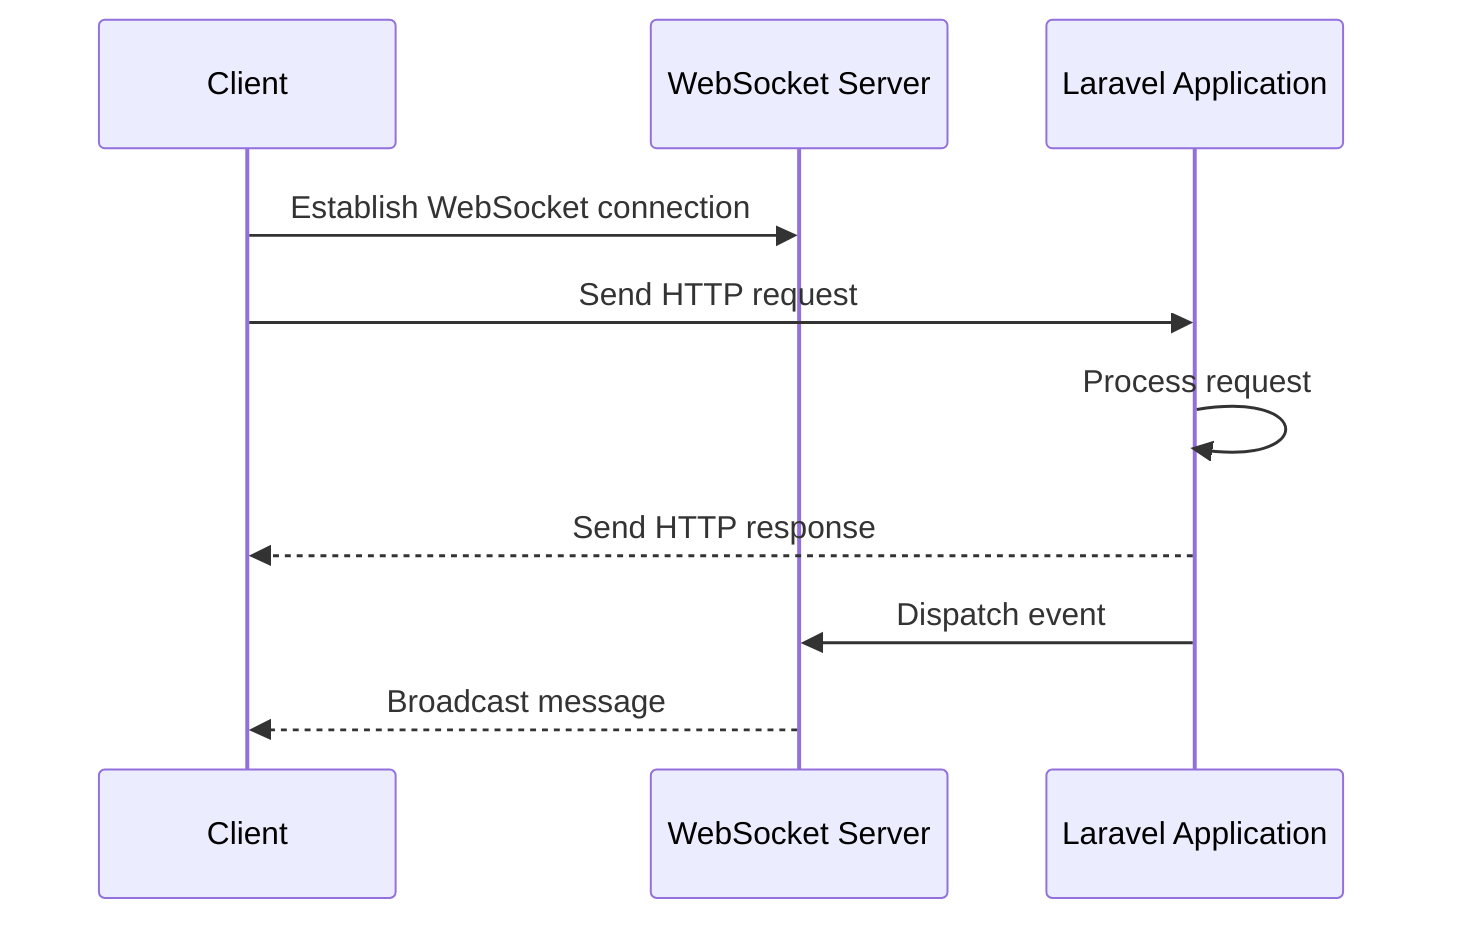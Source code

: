 sequenceDiagram
  participant C as Client
  participant WS as WebSocket Server
  participant L as Laravel Application
  C->>WS: Establish WebSocket connection
  C->>L: Send HTTP request
  L->>L: Process request
  L-->>C: Send HTTP response
  L->>WS: Dispatch event
  WS-->>C: Broadcast message